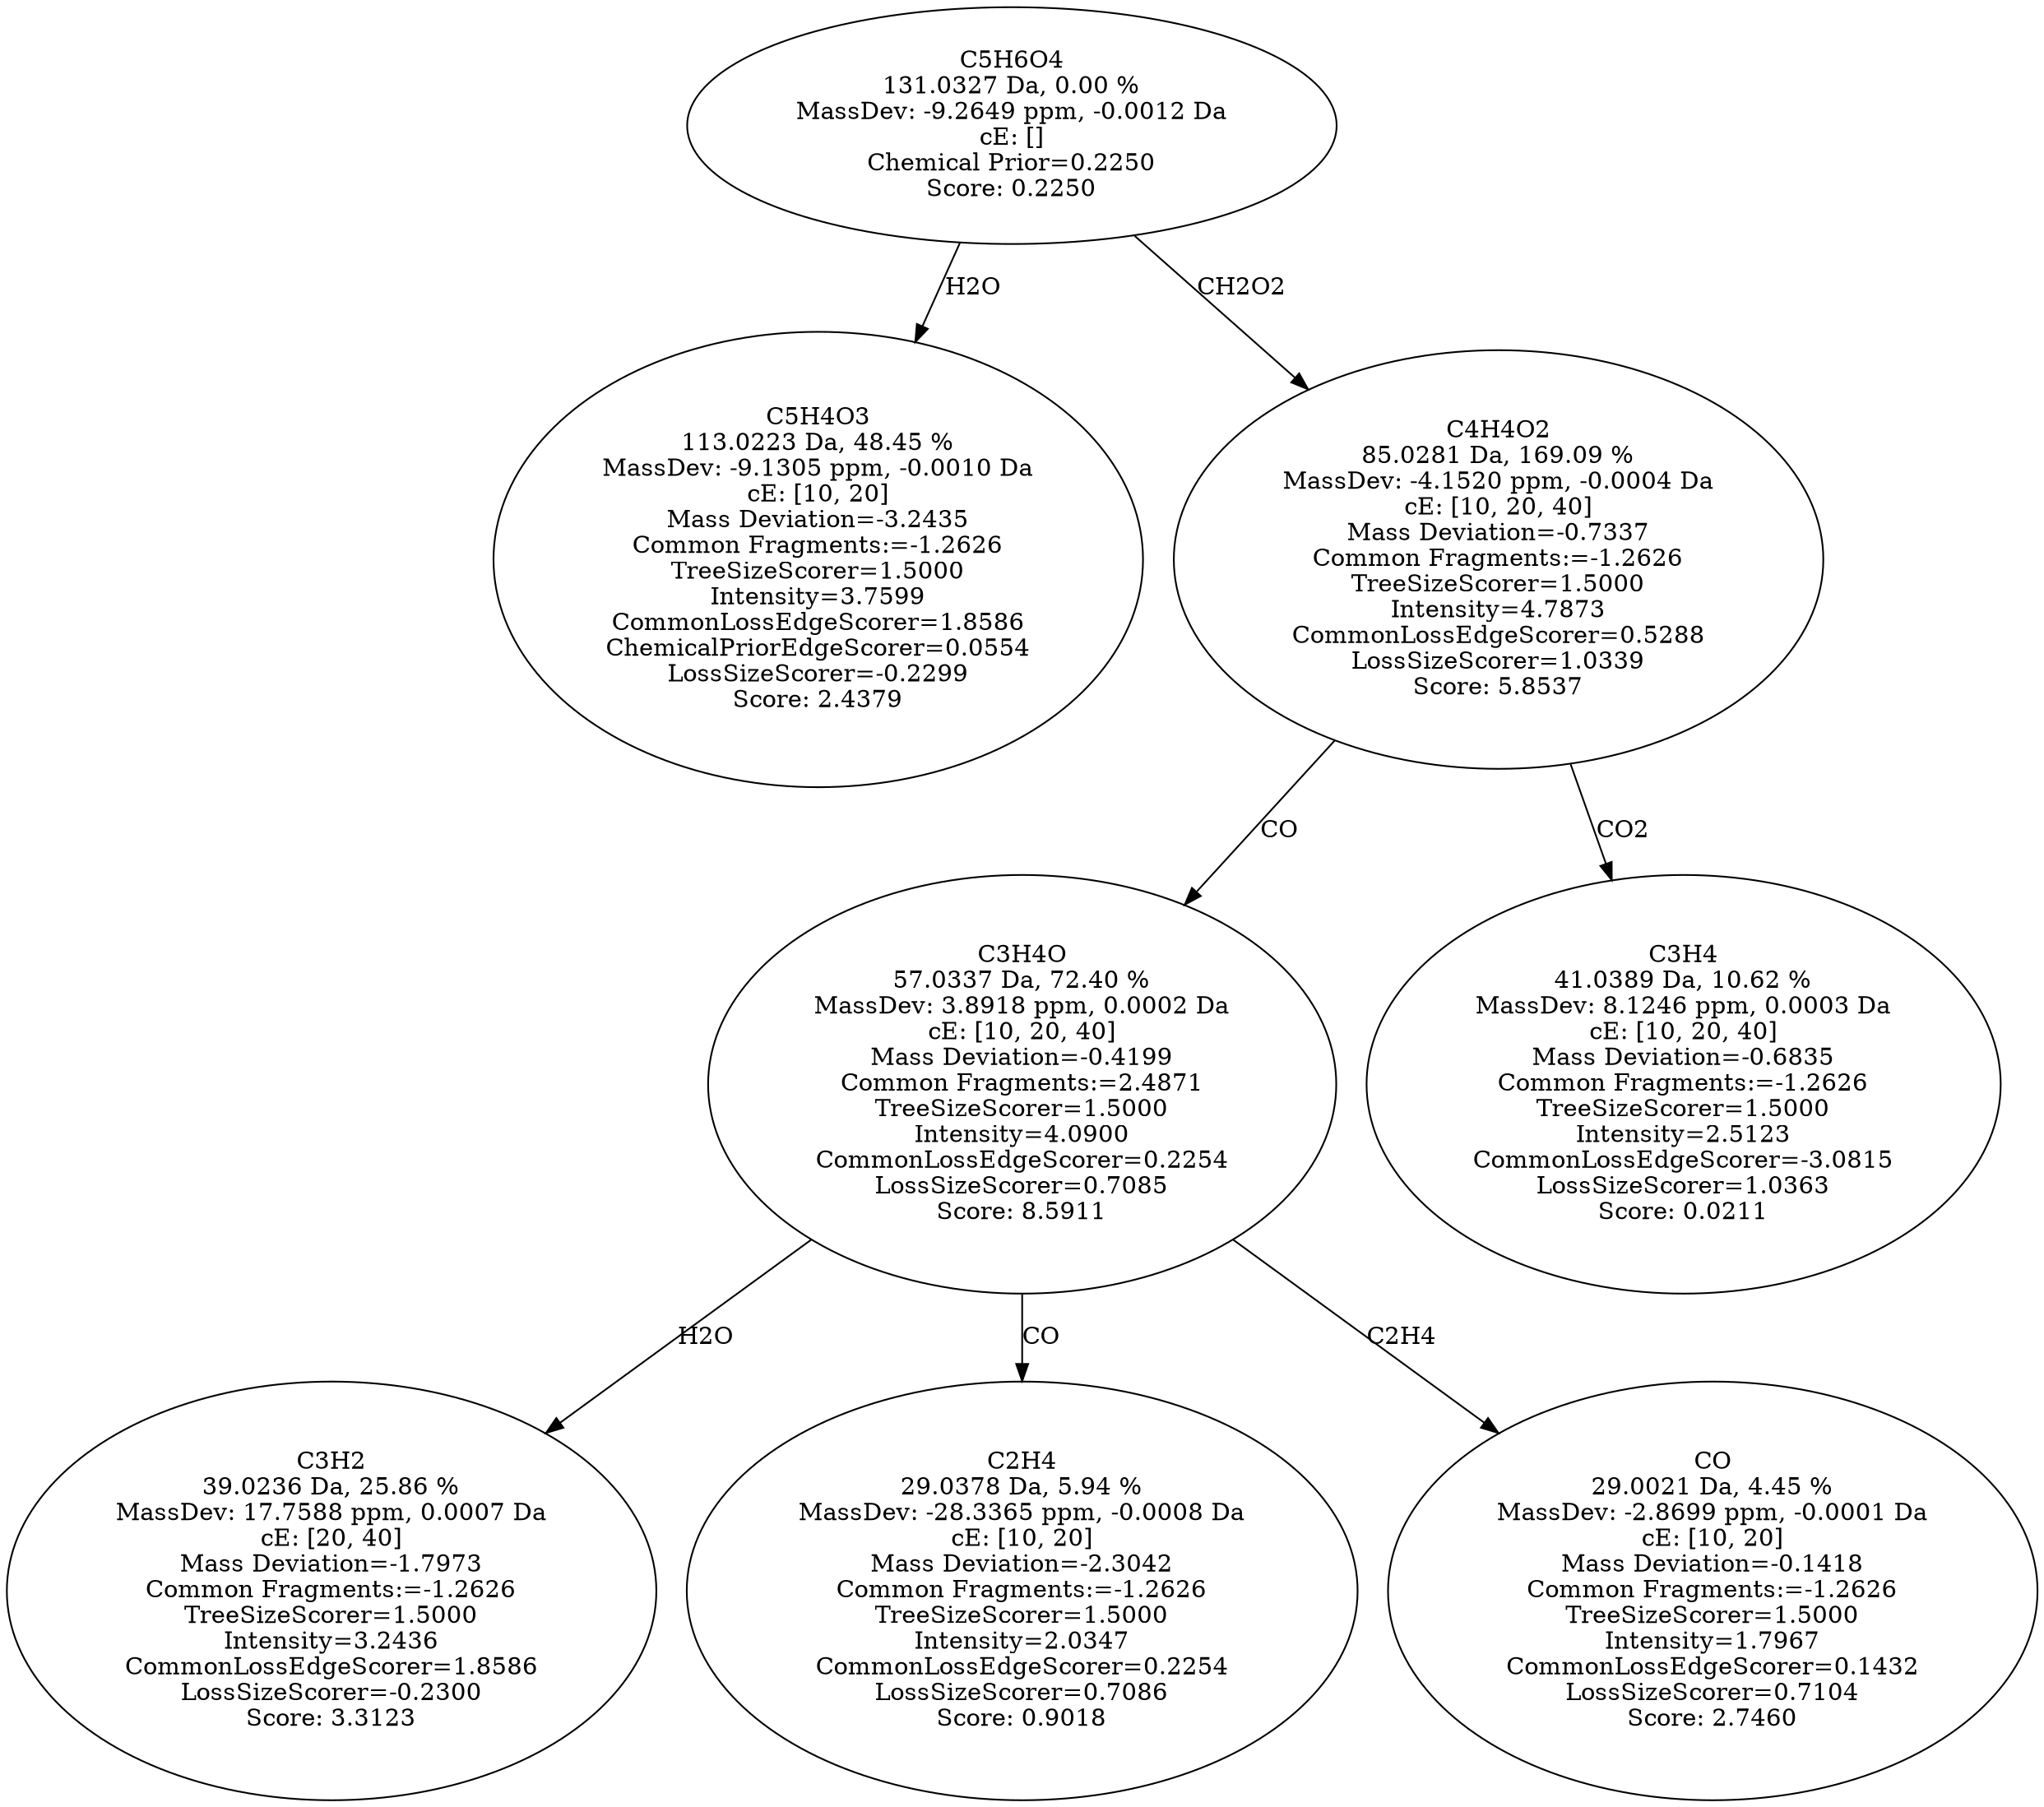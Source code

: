 strict digraph {
v1 [label="C5H4O3\n113.0223 Da, 48.45 %\nMassDev: -9.1305 ppm, -0.0010 Da\ncE: [10, 20]\nMass Deviation=-3.2435\nCommon Fragments:=-1.2626\nTreeSizeScorer=1.5000\nIntensity=3.7599\nCommonLossEdgeScorer=1.8586\nChemicalPriorEdgeScorer=0.0554\nLossSizeScorer=-0.2299\nScore: 2.4379"];
v2 [label="C3H2\n39.0236 Da, 25.86 %\nMassDev: 17.7588 ppm, 0.0007 Da\ncE: [20, 40]\nMass Deviation=-1.7973\nCommon Fragments:=-1.2626\nTreeSizeScorer=1.5000\nIntensity=3.2436\nCommonLossEdgeScorer=1.8586\nLossSizeScorer=-0.2300\nScore: 3.3123"];
v3 [label="C2H4\n29.0378 Da, 5.94 %\nMassDev: -28.3365 ppm, -0.0008 Da\ncE: [10, 20]\nMass Deviation=-2.3042\nCommon Fragments:=-1.2626\nTreeSizeScorer=1.5000\nIntensity=2.0347\nCommonLossEdgeScorer=0.2254\nLossSizeScorer=0.7086\nScore: 0.9018"];
v4 [label="CO\n29.0021 Da, 4.45 %\nMassDev: -2.8699 ppm, -0.0001 Da\ncE: [10, 20]\nMass Deviation=-0.1418\nCommon Fragments:=-1.2626\nTreeSizeScorer=1.5000\nIntensity=1.7967\nCommonLossEdgeScorer=0.1432\nLossSizeScorer=0.7104\nScore: 2.7460"];
v5 [label="C3H4O\n57.0337 Da, 72.40 %\nMassDev: 3.8918 ppm, 0.0002 Da\ncE: [10, 20, 40]\nMass Deviation=-0.4199\nCommon Fragments:=2.4871\nTreeSizeScorer=1.5000\nIntensity=4.0900\nCommonLossEdgeScorer=0.2254\nLossSizeScorer=0.7085\nScore: 8.5911"];
v6 [label="C3H4\n41.0389 Da, 10.62 %\nMassDev: 8.1246 ppm, 0.0003 Da\ncE: [10, 20, 40]\nMass Deviation=-0.6835\nCommon Fragments:=-1.2626\nTreeSizeScorer=1.5000\nIntensity=2.5123\nCommonLossEdgeScorer=-3.0815\nLossSizeScorer=1.0363\nScore: 0.0211"];
v7 [label="C4H4O2\n85.0281 Da, 169.09 %\nMassDev: -4.1520 ppm, -0.0004 Da\ncE: [10, 20, 40]\nMass Deviation=-0.7337\nCommon Fragments:=-1.2626\nTreeSizeScorer=1.5000\nIntensity=4.7873\nCommonLossEdgeScorer=0.5288\nLossSizeScorer=1.0339\nScore: 5.8537"];
v8 [label="C5H6O4\n131.0327 Da, 0.00 %\nMassDev: -9.2649 ppm, -0.0012 Da\ncE: []\nChemical Prior=0.2250\nScore: 0.2250"];
v8 -> v1 [label="H2O"];
v5 -> v2 [label="H2O"];
v5 -> v3 [label="CO"];
v5 -> v4 [label="C2H4"];
v7 -> v5 [label="CO"];
v7 -> v6 [label="CO2"];
v8 -> v7 [label="CH2O2"];
}